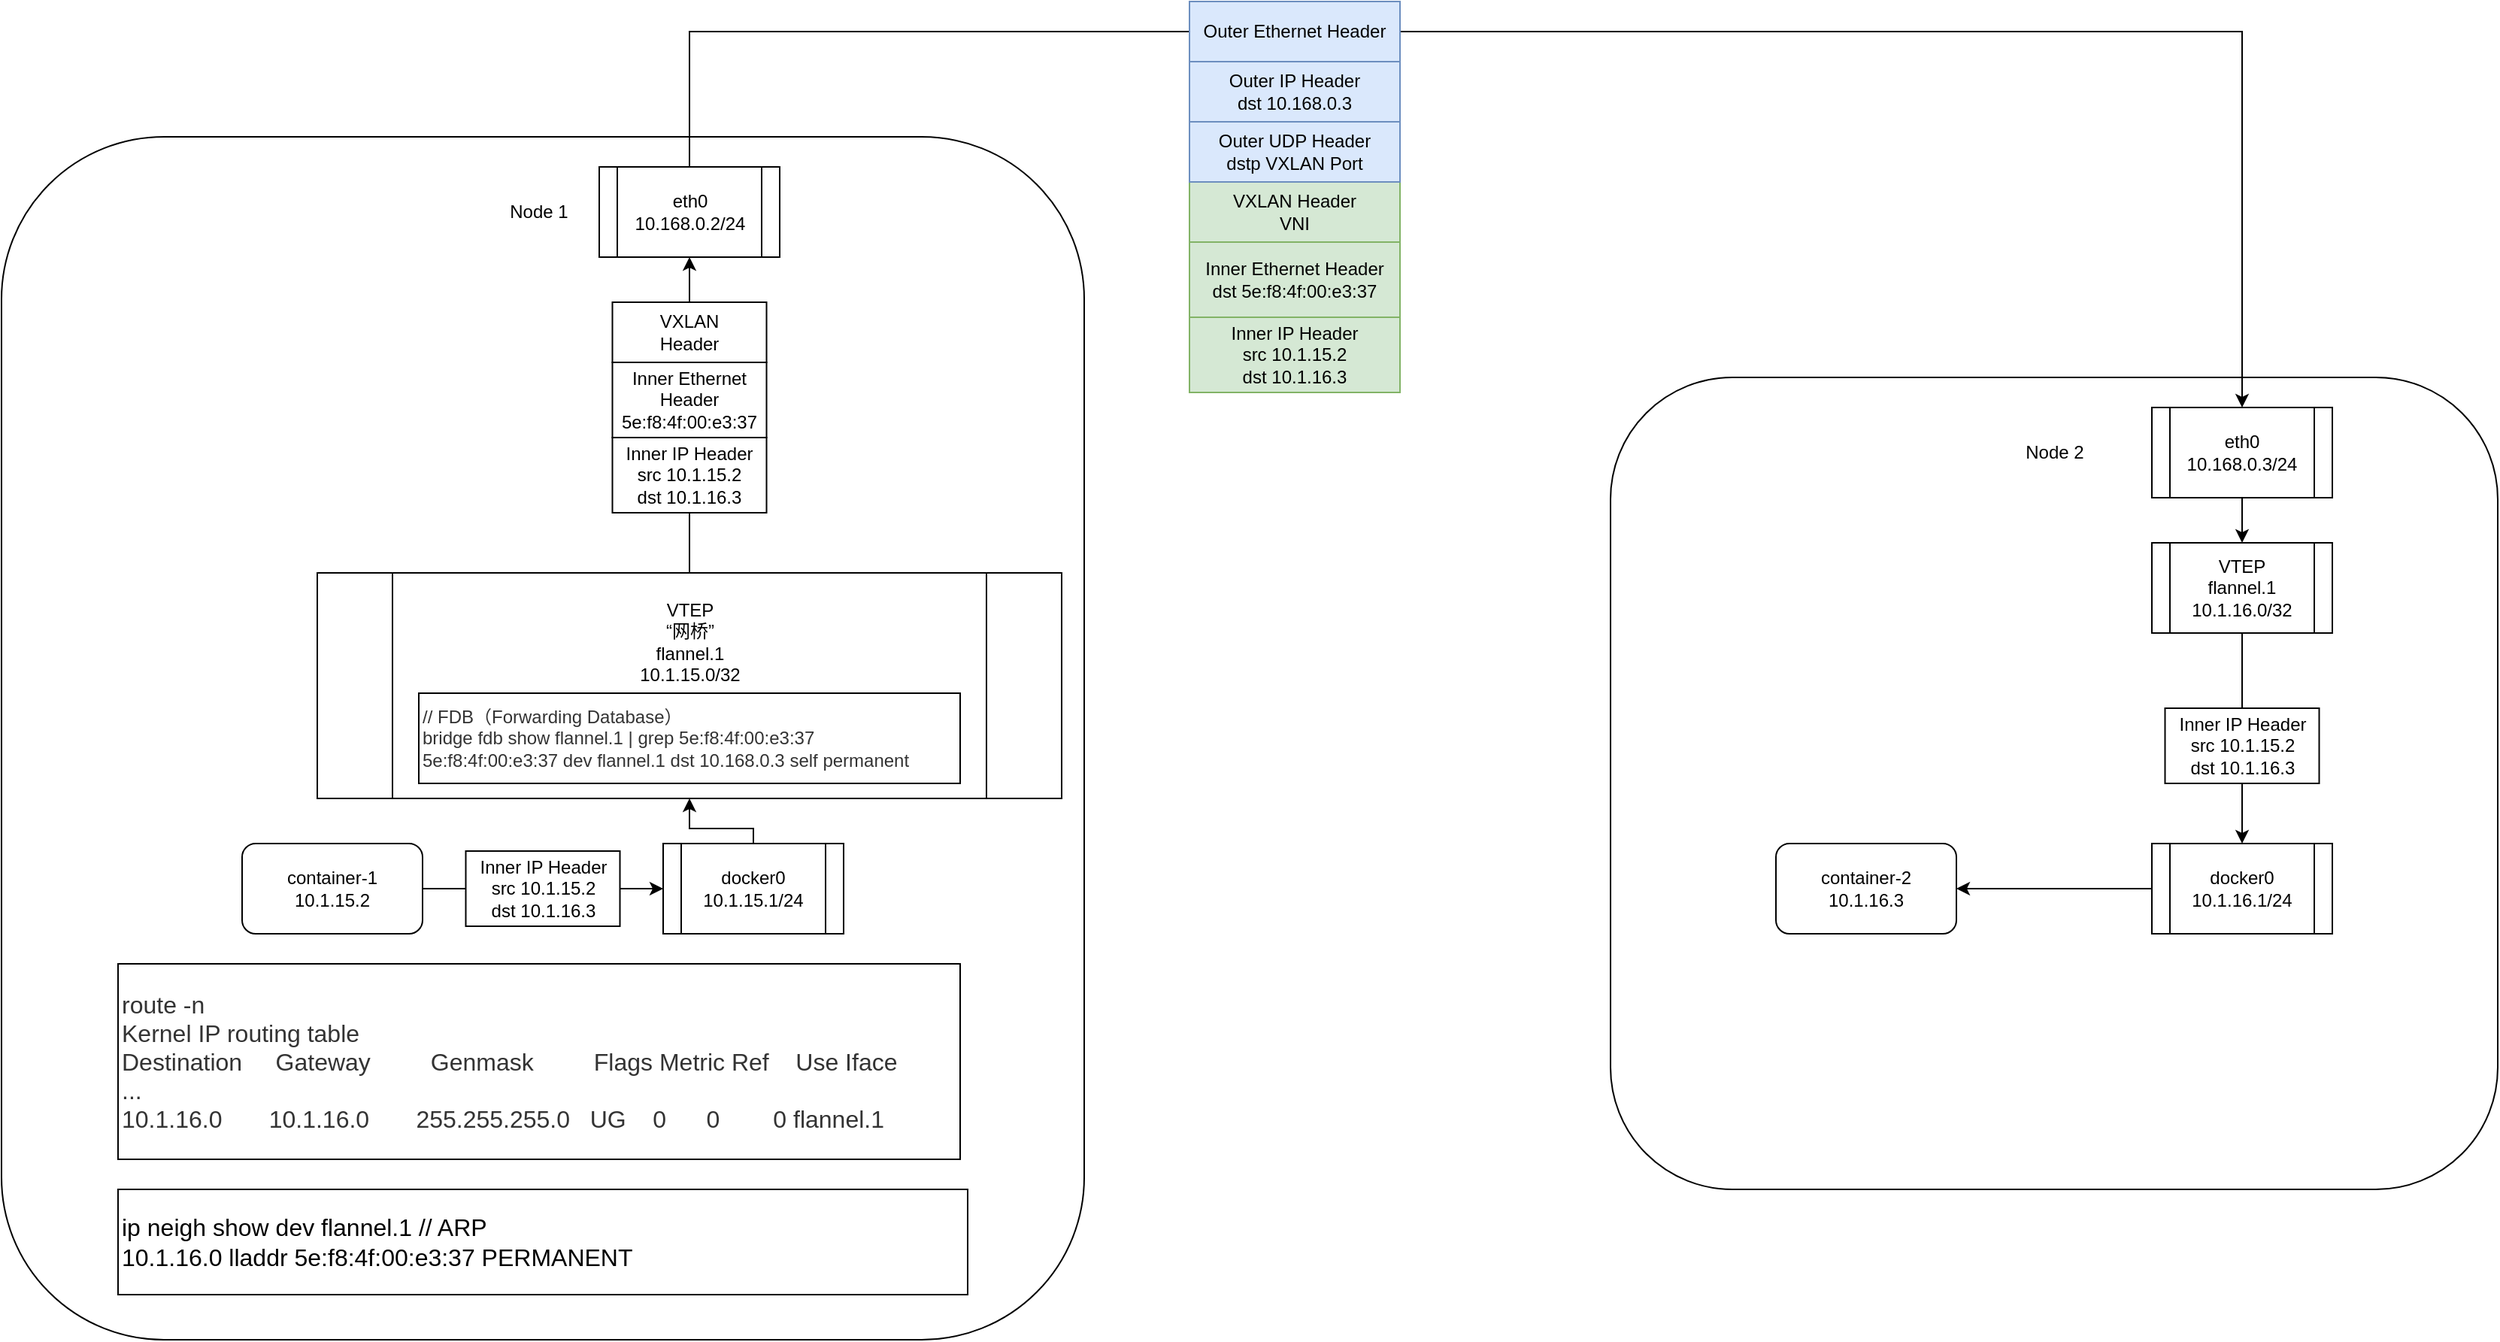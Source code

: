 <mxfile version="12.4.2" type="device" pages="1"><diagram id="NxLUM_IfxA2tMAsuuL74" name="第 1 页"><mxGraphModel dx="1773" dy="1894" grid="1" gridSize="10" guides="1" tooltips="1" connect="1" arrows="1" fold="1" page="1" pageScale="1" pageWidth="827" pageHeight="1169" math="0" shadow="0"><root><mxCell id="0"/><mxCell id="1" parent="0"/><mxCell id="TtojLHjOXP5xRS931X2S-2" value="" style="rounded=1;whiteSpace=wrap;html=1;" parent="1" vertex="1"><mxGeometry x="-70" y="-140" width="720" height="800" as="geometry"/></mxCell><mxCell id="TtojLHjOXP5xRS931X2S-3" value="Node 1" style="text;html=1;strokeColor=none;fillColor=none;align=center;verticalAlign=middle;whiteSpace=wrap;rounded=0;" parent="1" vertex="1"><mxGeometry x="255" y="-100" width="65" height="20" as="geometry"/></mxCell><mxCell id="TtojLHjOXP5xRS931X2S-4" style="edgeStyle=orthogonalEdgeStyle;rounded=0;orthogonalLoop=1;jettySize=auto;html=1;entryX=0;entryY=0.5;entryDx=0;entryDy=0;fillColor=#e51400;strokeColor=#000000;" parent="1" source="TtojLHjOXP5xRS931X2S-50" target="TtojLHjOXP5xRS931X2S-7" edge="1"><mxGeometry relative="1" as="geometry"/></mxCell><mxCell id="TtojLHjOXP5xRS931X2S-6" value="container-1&lt;br&gt;10.1.15.2" style="rounded=1;whiteSpace=wrap;html=1;" parent="1" vertex="1"><mxGeometry x="90" y="330" width="120" height="60" as="geometry"/></mxCell><mxCell id="TtojLHjOXP5xRS931X2S-7" value="docker0&lt;br&gt;10.1.15.1/24" style="shape=process;whiteSpace=wrap;html=1;backgroundOutline=1;" parent="1" vertex="1"><mxGeometry x="370" y="330" width="120" height="60" as="geometry"/></mxCell><mxCell id="TtojLHjOXP5xRS931X2S-8" value="" style="rounded=1;whiteSpace=wrap;html=1;" parent="1" vertex="1"><mxGeometry x="1000" y="20" width="590" height="540" as="geometry"/></mxCell><mxCell id="TtojLHjOXP5xRS931X2S-9" value="Node 2" style="text;html=1;strokeColor=none;fillColor=none;align=center;verticalAlign=middle;whiteSpace=wrap;rounded=0;" parent="1" vertex="1"><mxGeometry x="1262.5" y="60" width="65" height="20" as="geometry"/></mxCell><mxCell id="TtojLHjOXP5xRS931X2S-10" value="container-2&lt;br&gt;10.1.16.3" style="rounded=1;whiteSpace=wrap;html=1;" parent="1" vertex="1"><mxGeometry x="1110" y="330" width="120" height="60" as="geometry"/></mxCell><mxCell id="TtojLHjOXP5xRS931X2S-11" style="edgeStyle=orthogonalEdgeStyle;rounded=0;orthogonalLoop=1;jettySize=auto;html=1;startArrow=classic;startFill=1;endArrow=none;endFill=0;" parent="1" source="TtojLHjOXP5xRS931X2S-13" target="TtojLHjOXP5xRS931X2S-25" edge="1"><mxGeometry relative="1" as="geometry"/></mxCell><mxCell id="TtojLHjOXP5xRS931X2S-12" style="edgeStyle=orthogonalEdgeStyle;rounded=0;orthogonalLoop=1;jettySize=auto;html=1;entryX=1;entryY=0.5;entryDx=0;entryDy=0;startArrow=none;startFill=0;endArrow=classic;endFill=1;fillColor=#e51400;strokeColor=#000000;" parent="1" source="TtojLHjOXP5xRS931X2S-13" target="TtojLHjOXP5xRS931X2S-10" edge="1"><mxGeometry relative="1" as="geometry"/></mxCell><mxCell id="TtojLHjOXP5xRS931X2S-13" value="docker0&lt;br&gt;10.1.16.1/24" style="shape=process;whiteSpace=wrap;html=1;backgroundOutline=1;" parent="1" vertex="1"><mxGeometry x="1360" y="330" width="120" height="60" as="geometry"/></mxCell><mxCell id="TtojLHjOXP5xRS931X2S-14" value="&lt;div&gt;&lt;span style=&quot;font-size: 16px ; color: rgb(51 , 51 , 51) ; font-family: &amp;#34;pingfang sc&amp;#34; , &amp;#34;lantinghei sc&amp;#34; , &amp;#34;microsoft yahei&amp;#34; , &amp;#34;hiragino sans gb&amp;#34; , &amp;#34;microsoft sans serif&amp;#34; , &amp;#34;wenquanyi micro hei&amp;#34; , &amp;#34;helvetica&amp;#34; , sans-serif&quot;&gt;route -n&lt;/span&gt;&lt;br&gt;&lt;/div&gt;&lt;div&gt;&lt;font color=&quot;#333333&quot; face=&quot;pingfang sc, lantinghei sc, microsoft yahei, hiragino sans gb, microsoft sans serif, wenquanyi micro hei, helvetica, sans-serif&quot;&gt;&lt;span style=&quot;font-size: 16px&quot;&gt;Kernel IP routing table&lt;/span&gt;&lt;/font&gt;&lt;/div&gt;&lt;div&gt;&lt;font color=&quot;#333333&quot; face=&quot;pingfang sc, lantinghei sc, microsoft yahei, hiragino sans gb, microsoft sans serif, wenquanyi micro hei, helvetica, sans-serif&quot;&gt;&lt;span style=&quot;font-size: 16px&quot;&gt;Destination&amp;nbsp; &amp;nbsp; &amp;nbsp;Gateway&amp;nbsp; &amp;nbsp; &amp;nbsp; &amp;nbsp; &amp;nbsp;Genmask&amp;nbsp; &amp;nbsp; &amp;nbsp; &amp;nbsp; &amp;nbsp;Flags Metric Ref&amp;nbsp; &amp;nbsp; Use Iface&lt;/span&gt;&lt;/font&gt;&lt;/div&gt;&lt;div&gt;&lt;font color=&quot;#333333&quot; face=&quot;pingfang sc, lantinghei sc, microsoft yahei, hiragino sans gb, microsoft sans serif, wenquanyi micro hei, helvetica, sans-serif&quot;&gt;&lt;span style=&quot;font-size: 16px&quot;&gt;...&lt;/span&gt;&lt;/font&gt;&lt;/div&gt;&lt;div&gt;&lt;font color=&quot;#333333&quot; face=&quot;pingfang sc, lantinghei sc, microsoft yahei, hiragino sans gb, microsoft sans serif, wenquanyi micro hei, helvetica, sans-serif&quot;&gt;&lt;span style=&quot;font-size: 16px&quot;&gt;10.1.16.0&amp;nbsp; &amp;nbsp; &amp;nbsp; &amp;nbsp;10.1.16.0&amp;nbsp; &amp;nbsp; &amp;nbsp; &amp;nbsp;255.255.255.0&amp;nbsp; &amp;nbsp;UG&amp;nbsp; &amp;nbsp; 0&amp;nbsp; &amp;nbsp; &amp;nbsp; 0&amp;nbsp; &amp;nbsp; &amp;nbsp; &amp;nbsp; 0 flannel.1&lt;/span&gt;&lt;/font&gt;&lt;/div&gt;" style="rounded=0;whiteSpace=wrap;html=1;align=left;" parent="1" vertex="1"><mxGeometry x="7.5" y="410" width="560" height="130" as="geometry"/></mxCell><mxCell id="TtojLHjOXP5xRS931X2S-16" style="edgeStyle=orthogonalEdgeStyle;rounded=0;orthogonalLoop=1;jettySize=auto;html=1;entryX=0.5;entryY=0;entryDx=0;entryDy=0;startArrow=classic;startFill=1;endArrow=none;endFill=0;" parent="1" source="TtojLHjOXP5xRS931X2S-18" target="TtojLHjOXP5xRS931X2S-7" edge="1"><mxGeometry relative="1" as="geometry"/></mxCell><mxCell id="TtojLHjOXP5xRS931X2S-49" style="edgeStyle=orthogonalEdgeStyle;rounded=0;orthogonalLoop=1;jettySize=auto;html=1;entryX=0.5;entryY=1;entryDx=0;entryDy=0;endArrow=none;endFill=0;strokeColor=#000000;" parent="1" source="TtojLHjOXP5xRS931X2S-18" target="TtojLHjOXP5xRS931X2S-36" edge="1"><mxGeometry relative="1" as="geometry"/></mxCell><mxCell id="TtojLHjOXP5xRS931X2S-18" value="VTEP&lt;br&gt;“网桥”&lt;br&gt;flannel.1&lt;br&gt;10.1.15.0/32&lt;br&gt;&lt;br&gt;&lt;br&gt;&lt;br&gt;&lt;br&gt;" style="shape=process;whiteSpace=wrap;html=1;backgroundOutline=1;" parent="1" vertex="1"><mxGeometry x="140" y="150" width="495" height="150" as="geometry"/></mxCell><mxCell id="TtojLHjOXP5xRS931X2S-19" style="edgeStyle=orthogonalEdgeStyle;rounded=0;orthogonalLoop=1;jettySize=auto;html=1;entryX=0.5;entryY=1;entryDx=0;entryDy=0;startArrow=none;startFill=0;endArrow=classic;endFill=1;fillColor=#e51400;strokeColor=#000000;exitX=0.5;exitY=0;exitDx=0;exitDy=0;" parent="1" source="TtojLHjOXP5xRS931X2S-36" target="TtojLHjOXP5xRS931X2S-22" edge="1"><mxGeometry relative="1" as="geometry"><mxPoint x="385" y="170" as="sourcePoint"/></mxGeometry></mxCell><mxCell id="TtojLHjOXP5xRS931X2S-46" style="edgeStyle=orthogonalEdgeStyle;rounded=0;orthogonalLoop=1;jettySize=auto;html=1;entryX=0;entryY=0.5;entryDx=0;entryDy=0;endArrow=none;endFill=0;strokeColor=#000000;exitX=0.5;exitY=0;exitDx=0;exitDy=0;" parent="1" source="TtojLHjOXP5xRS931X2S-22" target="TtojLHjOXP5xRS931X2S-43" edge="1"><mxGeometry relative="1" as="geometry"/></mxCell><mxCell id="TtojLHjOXP5xRS931X2S-22" value="eth0&lt;br&gt;10.168.0.2/24" style="shape=process;whiteSpace=wrap;html=1;backgroundOutline=1;" parent="1" vertex="1"><mxGeometry x="327.5" y="-120" width="120" height="60" as="geometry"/></mxCell><mxCell id="TtojLHjOXP5xRS931X2S-23" style="edgeStyle=orthogonalEdgeStyle;rounded=0;orthogonalLoop=1;jettySize=auto;html=1;entryX=0.5;entryY=1;entryDx=0;entryDy=0;startArrow=classic;startFill=1;endArrow=none;endFill=0;fillColor=#e51400;strokeColor=#000000;" parent="1" source="TtojLHjOXP5xRS931X2S-25" target="TtojLHjOXP5xRS931X2S-28" edge="1"><mxGeometry relative="1" as="geometry"><mxPoint x="1420" y="180" as="targetPoint"/></mxGeometry></mxCell><mxCell id="TtojLHjOXP5xRS931X2S-25" value="VTEP&lt;br&gt;flannel.1&lt;br&gt;10.1.16.0/32" style="shape=process;whiteSpace=wrap;html=1;backgroundOutline=1;" parent="1" vertex="1"><mxGeometry x="1360" y="130" width="120" height="60" as="geometry"/></mxCell><mxCell id="TtojLHjOXP5xRS931X2S-28" value="eth0&lt;br&gt;10.168.0.3/24" style="shape=process;whiteSpace=wrap;html=1;backgroundOutline=1;" parent="1" vertex="1"><mxGeometry x="1360" y="40" width="120" height="60" as="geometry"/></mxCell><mxCell id="TtojLHjOXP5xRS931X2S-31" style="edgeStyle=orthogonalEdgeStyle;rounded=0;orthogonalLoop=1;jettySize=auto;html=1;entryX=0.5;entryY=0;entryDx=0;entryDy=0;startArrow=none;startFill=0;endArrow=classic;endFill=1;exitX=1;exitY=0.5;exitDx=0;exitDy=0;" parent="1" source="TtojLHjOXP5xRS931X2S-43" target="TtojLHjOXP5xRS931X2S-28" edge="1"><mxGeometry relative="1" as="geometry"><mxPoint x="820" y="-5" as="sourcePoint"/></mxGeometry></mxCell><mxCell id="TtojLHjOXP5xRS931X2S-32" value="&lt;div&gt;&lt;span style=&quot;font-size: 16px&quot;&gt;ip neigh show dev flannel.1 // ARP&lt;/span&gt;&lt;br&gt;&lt;/div&gt;&lt;div&gt;&lt;span style=&quot;font-size: 16px&quot;&gt;10.1.16.0 lladdr 5e:f8:4f:00:e3:37 PERMANENT&lt;br&gt;&lt;/span&gt;&lt;/div&gt;" style="rounded=0;whiteSpace=wrap;html=1;align=left;" parent="1" vertex="1"><mxGeometry x="7.5" y="560" width="565" height="70" as="geometry"/></mxCell><mxCell id="TtojLHjOXP5xRS931X2S-33" value="&lt;span&gt;Inner Ethernet Header&lt;br&gt;5e:f8:4f:00:e3:37&lt;br&gt;&lt;/span&gt;" style="rounded=0;whiteSpace=wrap;html=1;align=center;" parent="1" vertex="1"><mxGeometry x="336.25" y="10" width="102.5" height="50" as="geometry"/></mxCell><mxCell id="TtojLHjOXP5xRS931X2S-35" value="&lt;span style=&quot;background-color: rgb(255 , 255 , 255)&quot;&gt;VXLAN&lt;br&gt;&lt;/span&gt;Header" style="rounded=0;whiteSpace=wrap;html=1;" parent="1" vertex="1"><mxGeometry x="336.25" y="-30" width="102.5" height="40" as="geometry"/></mxCell><mxCell id="TtojLHjOXP5xRS931X2S-37" value="&lt;span&gt;Inner Ethernet Header&lt;br&gt;dst 5e:f8:4f:00:e3:37&lt;br&gt;&lt;/span&gt;" style="rounded=0;whiteSpace=wrap;html=1;align=center;labelBackgroundColor=none;fillColor=#d5e8d4;strokeColor=#82b366;" parent="1" vertex="1"><mxGeometry x="720" y="-70" width="140" height="50" as="geometry"/></mxCell><mxCell id="TtojLHjOXP5xRS931X2S-39" value="&lt;span&gt;VXLAN&amp;nbsp;&lt;/span&gt;Header&lt;br&gt;VNI" style="rounded=0;whiteSpace=wrap;html=1;labelBackgroundColor=none;fillColor=#d5e8d4;strokeColor=#82b366;" parent="1" vertex="1"><mxGeometry x="720" y="-110" width="140" height="40" as="geometry"/></mxCell><mxCell id="TtojLHjOXP5xRS931X2S-40" value="&lt;span&gt;Inner IP Header&lt;br&gt;&lt;/span&gt;src 10.1.15.2&lt;br&gt;dst 10.1.16.3&lt;span&gt;&lt;br&gt;&lt;/span&gt;" style="rounded=0;whiteSpace=wrap;html=1;align=center;labelBackgroundColor=none;fillColor=#d5e8d4;strokeColor=#82b366;" parent="1" vertex="1"><mxGeometry x="720" y="-20" width="140" height="50" as="geometry"/></mxCell><mxCell id="TtojLHjOXP5xRS931X2S-41" value="&lt;span&gt;Outer UDP Header&lt;br&gt;&lt;/span&gt;dstp VXLAN Port&lt;span&gt;&lt;br&gt;&lt;/span&gt;" style="rounded=0;whiteSpace=wrap;html=1;labelBackgroundColor=none;fillColor=#dae8fc;strokeColor=#6c8ebf;" parent="1" vertex="1"><mxGeometry x="720" y="-150" width="140" height="40" as="geometry"/></mxCell><mxCell id="TtojLHjOXP5xRS931X2S-42" value="&lt;span&gt;Outer IP Header&lt;br&gt;dst 10.168.0.3&lt;br&gt;&lt;/span&gt;" style="rounded=0;whiteSpace=wrap;html=1;labelBackgroundColor=none;fillColor=#dae8fc;strokeColor=#6c8ebf;" parent="1" vertex="1"><mxGeometry x="720" y="-190" width="140" height="40" as="geometry"/></mxCell><mxCell id="TtojLHjOXP5xRS931X2S-43" value="&lt;span style=&quot;&quot;&gt;Outer Ethernet Header&lt;/span&gt;" style="rounded=0;whiteSpace=wrap;html=1;labelBackgroundColor=none;fillColor=#dae8fc;strokeColor=#6c8ebf;" parent="1" vertex="1"><mxGeometry x="720" y="-230" width="140" height="40" as="geometry"/></mxCell><mxCell id="TtojLHjOXP5xRS931X2S-45" value="&lt;font style=&quot;font-size: 12px&quot;&gt;&lt;span style=&quot;color: rgb(51 , 51 , 51) ; font-family: &amp;#34;pingfang sc&amp;#34; , &amp;#34;lantinghei sc&amp;#34; , &amp;#34;microsoft yahei&amp;#34; , &amp;#34;hiragino sans gb&amp;#34; , &amp;#34;microsoft sans serif&amp;#34; , &amp;#34;wenquanyi micro hei&amp;#34; , &amp;#34;helvetica&amp;#34; , sans-serif ; white-space: normal ; background-color: rgb(255 , 255 , 255)&quot;&gt;//&amp;nbsp;&lt;/span&gt;&lt;span style=&quot;color: rgb(51 , 51 , 51) ; font-family: &amp;#34;pingfang sc&amp;#34; , &amp;#34;lantinghei sc&amp;#34; , &amp;#34;microsoft yahei&amp;#34; , &amp;#34;hiragino sans gb&amp;#34; , &amp;#34;microsoft sans serif&amp;#34; , &amp;#34;wenquanyi micro hei&amp;#34; , &amp;#34;helvetica&amp;#34; , sans-serif ; background-color: rgb(255 , 255 , 255)&quot;&gt;FDB（Forwarding Database）&lt;/span&gt;&lt;span style=&quot;color: rgb(51 , 51 , 51) ; font-family: &amp;#34;pingfang sc&amp;#34; , &amp;#34;lantinghei sc&amp;#34; , &amp;#34;microsoft yahei&amp;#34; , &amp;#34;hiragino sans gb&amp;#34; , &amp;#34;microsoft sans serif&amp;#34; , &amp;#34;wenquanyi micro hei&amp;#34; , &amp;#34;helvetica&amp;#34; , sans-serif ; white-space: normal ; background-color: rgb(255 , 255 , 255)&quot;&gt;&lt;br&gt;bridge fdb show flannel.1 | grep 5e:f8:4f:00:e3:37&lt;br&gt;5e:f8:4f:00:e3:37 dev flannel.1 dst 10.168.0.3 self permanent&lt;/span&gt;&lt;/font&gt;" style="rounded=0;whiteSpace=wrap;html=1;labelBackgroundColor=none;align=left;" parent="1" vertex="1"><mxGeometry x="207.5" y="230" width="360" height="60" as="geometry"/></mxCell><mxCell id="TtojLHjOXP5xRS931X2S-36" value="&lt;span&gt;Inner IP Header&lt;br&gt;&lt;/span&gt;&lt;span style=&quot;background-color: rgb(255 , 255 , 255)&quot;&gt;src 10.1.15.2&lt;/span&gt;&lt;br&gt;&lt;span style=&quot;background-color: rgb(255 , 255 , 255)&quot;&gt;dst 10.1.16.3&lt;/span&gt;&lt;span&gt;&lt;br&gt;&lt;/span&gt;" style="rounded=0;whiteSpace=wrap;html=1;align=center;" parent="1" vertex="1"><mxGeometry x="336.25" y="60" width="102.5" height="50" as="geometry"/></mxCell><mxCell id="TtojLHjOXP5xRS931X2S-50" value="&lt;span&gt;Inner IP Header&lt;br&gt;&lt;/span&gt;&lt;span style=&quot;background-color: rgb(255 , 255 , 255)&quot;&gt;src 10.1.15.2&lt;/span&gt;&lt;br&gt;&lt;span style=&quot;background-color: rgb(255 , 255 , 255)&quot;&gt;dst 10.1.16.3&lt;/span&gt;&lt;span&gt;&lt;br&gt;&lt;/span&gt;" style="rounded=0;whiteSpace=wrap;html=1;align=center;" parent="1" vertex="1"><mxGeometry x="238.75" y="335" width="102.5" height="50" as="geometry"/></mxCell><mxCell id="TtojLHjOXP5xRS931X2S-51" style="edgeStyle=orthogonalEdgeStyle;rounded=0;orthogonalLoop=1;jettySize=auto;html=1;entryX=0;entryY=0.5;entryDx=0;entryDy=0;fillColor=#e51400;strokeColor=#000000;endArrow=none;endFill=0;" parent="1" source="TtojLHjOXP5xRS931X2S-6" target="TtojLHjOXP5xRS931X2S-50" edge="1"><mxGeometry relative="1" as="geometry"><mxPoint x="210" y="360" as="sourcePoint"/><mxPoint x="370" y="360" as="targetPoint"/></mxGeometry></mxCell><mxCell id="TtojLHjOXP5xRS931X2S-52" value="&lt;span&gt;Inner IP Header&lt;br&gt;&lt;/span&gt;&lt;span style=&quot;background-color: rgb(255 , 255 , 255)&quot;&gt;src 10.1.15.2&lt;/span&gt;&lt;br&gt;&lt;span style=&quot;background-color: rgb(255 , 255 , 255)&quot;&gt;dst 10.1.16.3&lt;/span&gt;&lt;span&gt;&lt;br&gt;&lt;/span&gt;" style="rounded=0;whiteSpace=wrap;html=1;align=center;" parent="1" vertex="1"><mxGeometry x="1368.75" y="240" width="102.5" height="50" as="geometry"/></mxCell></root></mxGraphModel></diagram></mxfile>